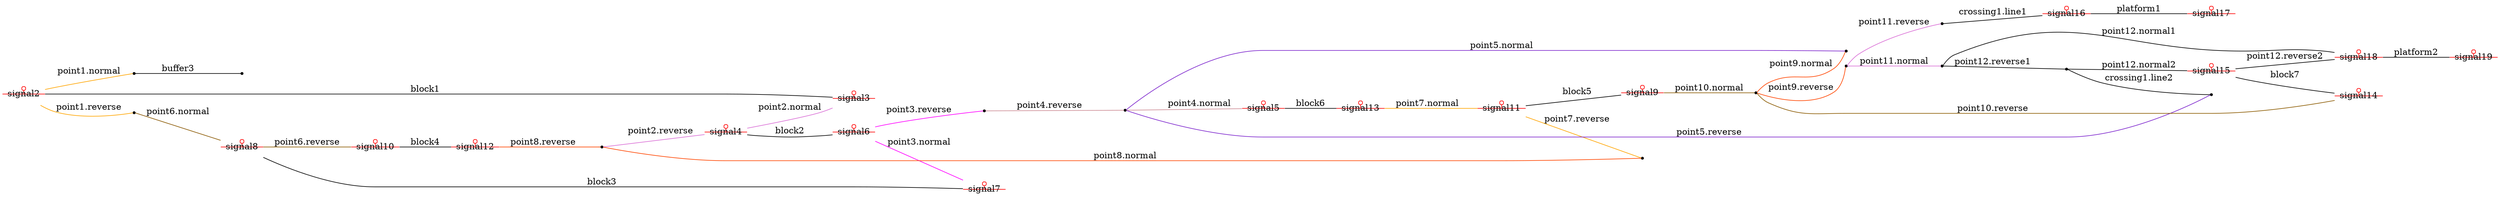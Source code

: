 digraph G {
rankdir=LR

"block1.down-point1.stem-signal2" [label="signal2", shape=proteinstab, color=red]
"point1.normal-buffer3.down" [label="", shape=point]
"buffer3.up" [label="", shape=point]
"point1.reverse-point6.normal" [label="", shape=point]
"block3.up-point6.stem-signal8" [label="signal8", shape=proteinstab, color=red]
"block4.down-point6.reverse-signal10" [label="signal10", shape=proteinstab, color=red]
"block4.up-point8.reverse-signal12" [label="signal12", shape=proteinstab, color=red]
"point2.reverse-point8.stem" [label="", shape=point]
"block2.down-point2.stem-signal4" [label="signal4", shape=proteinstab, color=red]
"block2.up-point3.stem-signal6" [label="signal6", shape=proteinstab, color=red]
"point3.reverse-point4.reverse" [label="", shape=point]
"point4.stem-point5.stem" [label="", shape=point]
"block6.up-point4.normal-signal5" [label="signal5", shape=proteinstab, color=red]
"block6.down-point7.normal-signal13" [label="signal13", shape=proteinstab, color=red]
"block5.up-point7.stem-signal11" [label="signal11", shape=proteinstab, color=red]
"block5.down-point10.normal-signal9" [label="signal9", shape=proteinstab, color=red]
"point9.stem-point10.stem" [label="", shape=point]
"point9.reverse-point11.stem" [label="", shape=point]
"crossing1.down1-point11.reverse" [label="", shape=point]
"crossing1.up2-platform1.down-signal16" [label="signal16", shape=proteinstab, color=red]
"signal17-platform1.up" [label="signal17", shape=proteinstab, color=red]
"point11.normal-point12.down1" [label="", shape=point]
"crossing1.down2-point12.up1" [label="", shape=point]
"crossing1.up1-point5.reverse" [label="", shape=point]
"block7.up-point12.down2-signal15" [label="signal15", shape=proteinstab, color=red]
"block7.down-point10.reverse-signal14" [label="signal14", shape=proteinstab, color=red]
"platform2.down-point12.up2-signal18" [label="signal18", shape=proteinstab, color=red]
"signal19-platform2.up" [label="signal19", shape=proteinstab, color=red]
"point5.normal-point9.normal" [label="", shape=point]
"point7.reverse-point8.normal" [label="", shape=point]
"block3.down-point3.normal-signal7" [label="signal7", shape=proteinstab, color=red]
"block1.up-point2.normal-signal3" [label="signal3", shape=proteinstab, color=red]

subgraph undirected {
	edge [dir=none]
	"block1.down-point1.stem-signal2" -> "point1.normal-buffer3.down" [label="point1.normal", color=orange]
	"block1.up-point2.normal-signal3" -> "block1.down-point1.stem-signal2" [label="block1", color=black]
	"block1.down-point1.stem-signal2" -> "point1.reverse-point6.normal" [label="point1.reverse", color=orange]
	"point1.normal-buffer3.down" -> "buffer3.up" [label="buffer3", color=black]
	"point1.reverse-point6.normal" -> "block3.up-point6.stem-signal8" [label="point6.normal", color=orange4]
	"block3.up-point6.stem-signal8" -> "block4.down-point6.reverse-signal10" [label="point6.reverse", color=orange4]
	"block3.down-point3.normal-signal7" -> "block3.up-point6.stem-signal8" [label="block3", color=black]
	"block4.down-point6.reverse-signal10" -> "block4.up-point8.reverse-signal12" [label="block4", color=black]
	"block4.up-point8.reverse-signal12" -> "point2.reverse-point8.stem" [label="point8.reverse", color=orangered]
	"point2.reverse-point8.stem" -> "block2.down-point2.stem-signal4" [label="point2.reverse", color=orchid]
	"point7.reverse-point8.normal" -> "point2.reverse-point8.stem" [label="point8.normal", color=orangered]
	"block2.down-point2.stem-signal4" -> "block1.up-point2.normal-signal3" [label="point2.normal", color=orchid]
	"block2.down-point2.stem-signal4" -> "block2.up-point3.stem-signal6" [label="block2", color=black]
	"block2.up-point3.stem-signal6" -> "point3.reverse-point4.reverse" [label="point3.reverse", color=magenta1]
	"block2.up-point3.stem-signal6" -> "block3.down-point3.normal-signal7" [label="point3.normal", color=magenta1]
	"point3.reverse-point4.reverse" -> "point4.stem-point5.stem" [label="point4.reverse", color=lightpink3]
	"point4.stem-point5.stem" -> "block6.up-point4.normal-signal5" [label="point4.normal", color=lightpink3]
	"crossing1.up1-point5.reverse" -> "point4.stem-point5.stem" [label="point5.reverse", color=purple3]
	"point5.normal-point9.normal" -> "point4.stem-point5.stem" [label="point5.normal", color=purple3]
	"block6.up-point4.normal-signal5" -> "block6.down-point7.normal-signal13" [label="block6", color=black]
	"block6.down-point7.normal-signal13" -> "block5.up-point7.stem-signal11" [label="point7.normal", color=orange]
	"block5.up-point7.stem-signal11" -> "block5.down-point10.normal-signal9" [label="block5", color=black]
	"block5.up-point7.stem-signal11" -> "point7.reverse-point8.normal" [label="point7.reverse", color=orange]
	"block5.down-point10.normal-signal9" -> "point9.stem-point10.stem" [label="point10.normal", color=orange4]
	"block7.down-point10.reverse-signal14" -> "point9.stem-point10.stem" [label="point10.reverse", color=orange4]
	"point9.stem-point10.stem" -> "point5.normal-point9.normal" [label="point9.normal", color=orangered]
	"point9.stem-point10.stem" -> "point9.reverse-point11.stem" [label="point9.reverse", color=orangered]
	"point9.reverse-point11.stem" -> "crossing1.down1-point11.reverse" [label="point11.reverse", color=orchid]
	"point9.reverse-point11.stem" -> "point11.normal-point12.down1" [label="point11.normal", color=orchid]
	"crossing1.down1-point11.reverse" -> "crossing1.up2-platform1.down-signal16" [label="crossing1.line1", color=black]
	"crossing1.up2-platform1.down-signal16" -> "signal17-platform1.up" [label="platform1", color=black]
	"point11.normal-point12.down1" -> "crossing1.down2-point12.up1" [label="point12.reverse1", color=black]
	"platform2.down-point12.up2-signal18" -> "point11.normal-point12.down1" [label="point12.normal1", color=black]
	"crossing1.down2-point12.up1" -> "crossing1.up1-point5.reverse" [label="crossing1.line2", color=black]
	"crossing1.down2-point12.up1" -> "block7.up-point12.down2-signal15" [label="point12.normal2", color=black]
	"block7.up-point12.down2-signal15" -> "block7.down-point10.reverse-signal14" [label="block7", color=black]
	"block7.up-point12.down2-signal15" -> "platform2.down-point12.up2-signal18" [label="point12.reverse2", color=black]
	"platform2.down-point12.up2-signal18" -> "signal19-platform2.up" [label="platform2", color=black]
}
}